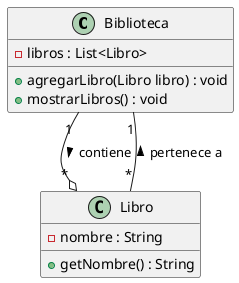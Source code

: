 @startuml Cardinalidad

class Biblioteca {
    - libros : List<Libro>
    + agregarLibro(Libro libro) : void
    + mostrarLibros() : void
}

class Libro {
    - nombre : String
    + getNombre() : String      
}

'Representacion cardinalidad en UML

Biblioteca "1" --o "*" Libro: contiene >
Libro "*" -- "1" Biblioteca: pertenece a >